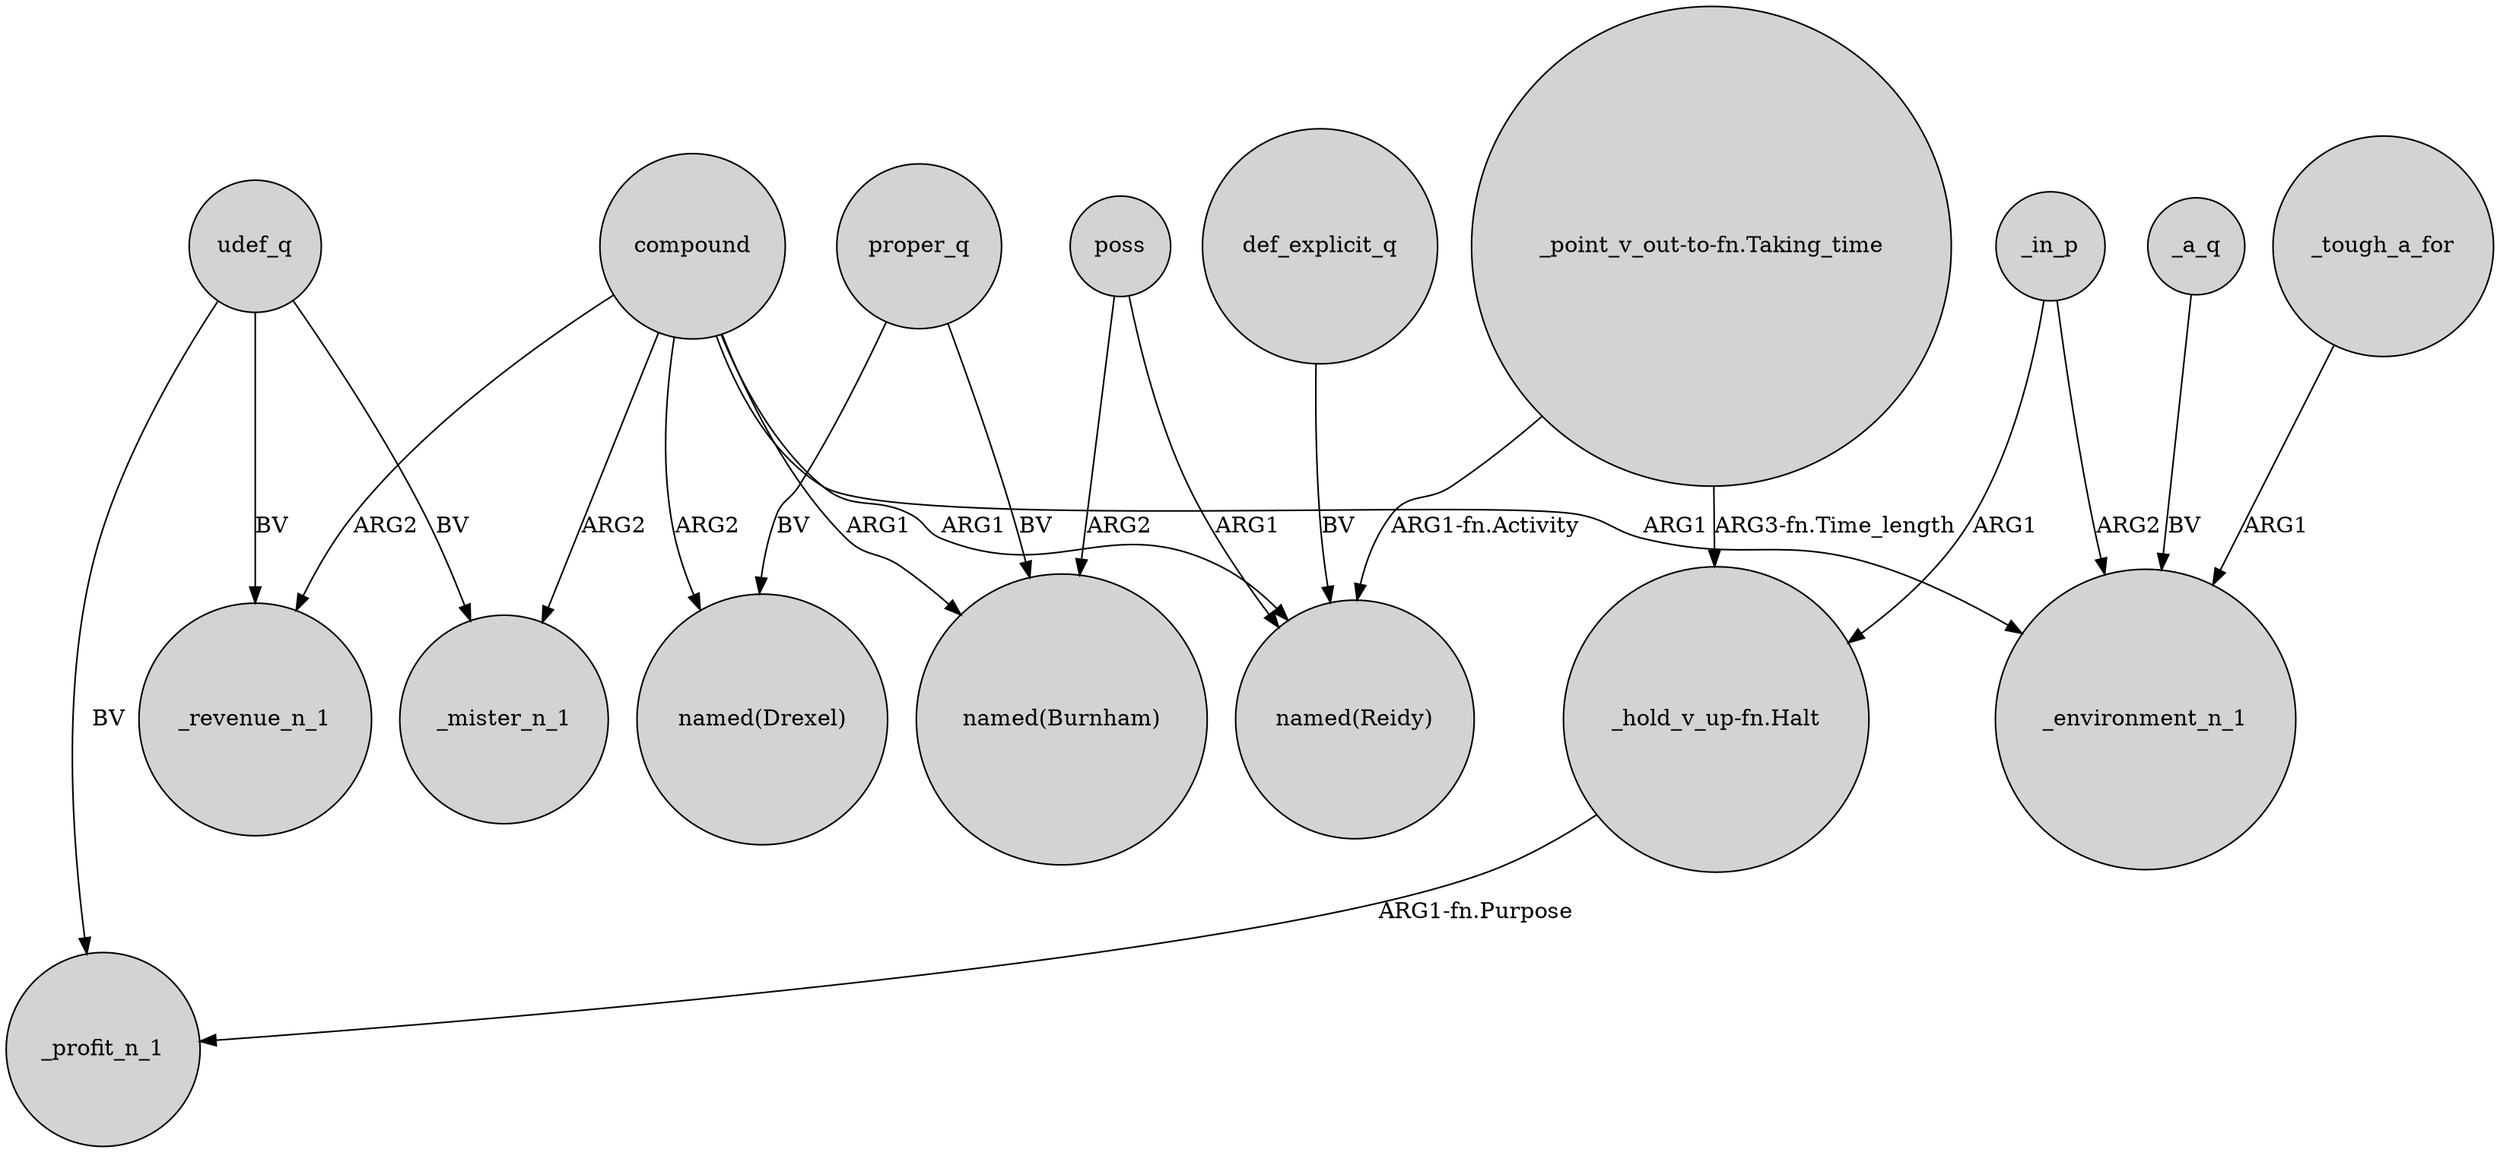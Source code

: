 digraph {
	node [shape=circle style=filled]
	compound -> _mister_n_1 [label=ARG2]
	compound -> "named(Burnham)" [label=ARG1]
	"_point_v_out-to-fn.Taking_time" -> "_hold_v_up-fn.Halt" [label="ARG3-fn.Time_length"]
	_a_q -> _environment_n_1 [label=BV]
	poss -> "named(Reidy)" [label=ARG1]
	compound -> _revenue_n_1 [label=ARG2]
	"_hold_v_up-fn.Halt" -> _profit_n_1 [label="ARG1-fn.Purpose"]
	udef_q -> _profit_n_1 [label=BV]
	proper_q -> "named(Drexel)" [label=BV]
	udef_q -> _mister_n_1 [label=BV]
	proper_q -> "named(Burnham)" [label=BV]
	udef_q -> _revenue_n_1 [label=BV]
	compound -> "named(Reidy)" [label=ARG1]
	_tough_a_for -> _environment_n_1 [label=ARG1]
	"_point_v_out-to-fn.Taking_time" -> "named(Reidy)" [label="ARG1-fn.Activity"]
	_in_p -> "_hold_v_up-fn.Halt" [label=ARG1]
	def_explicit_q -> "named(Reidy)" [label=BV]
	compound -> "named(Drexel)" [label=ARG2]
	poss -> "named(Burnham)" [label=ARG2]
	compound -> _environment_n_1 [label=ARG1]
	_in_p -> _environment_n_1 [label=ARG2]
}
